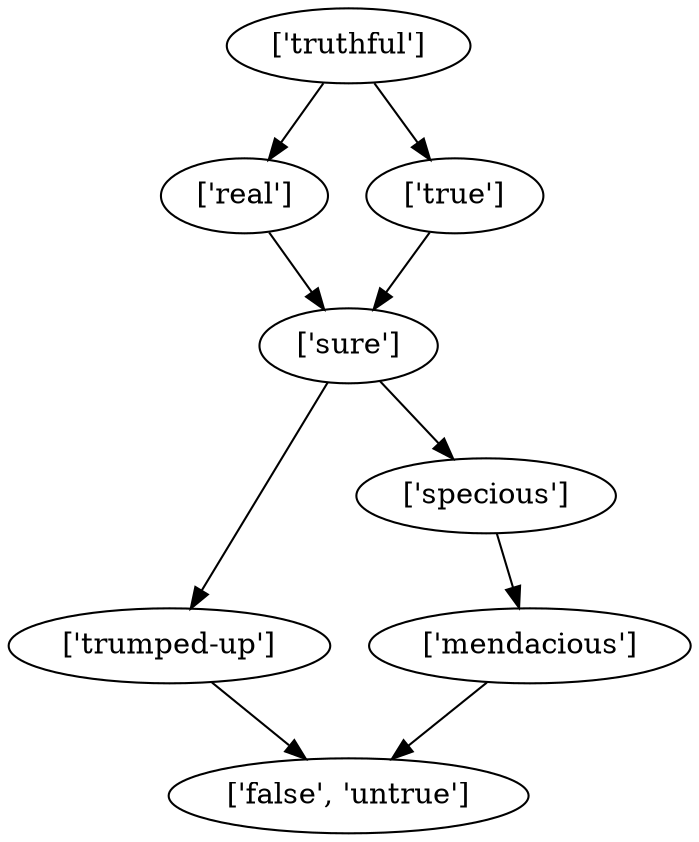 strict digraph  {
	"['trumped-up']" -> "['false', 'untrue']";
	"['truthful']" -> "['real']";
	"['truthful']" -> "['true']";
	"['real']" -> "['sure']";
	"['true']" -> "['sure']";
	"['sure']" -> "['trumped-up']";
	"['sure']" -> "['specious']";
	"['specious']" -> "['mendacious']";
	"['mendacious']" -> "['false', 'untrue']";
}
